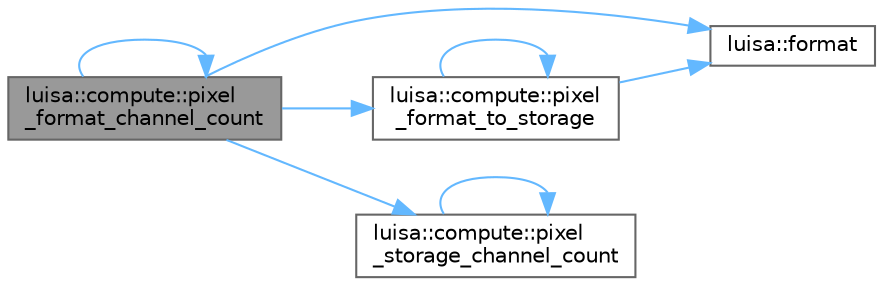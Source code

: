 digraph "luisa::compute::pixel_format_channel_count"
{
 // LATEX_PDF_SIZE
  bgcolor="transparent";
  edge [fontname=Helvetica,fontsize=10,labelfontname=Helvetica,labelfontsize=10];
  node [fontname=Helvetica,fontsize=10,shape=box,height=0.2,width=0.4];
  rankdir="LR";
  Node1 [id="Node000001",label="luisa::compute::pixel\l_format_channel_count",height=0.2,width=0.4,color="gray40", fillcolor="grey60", style="filled", fontcolor="black",tooltip=" "];
  Node1 -> Node2 [id="edge1_Node000001_Node000002",color="steelblue1",style="solid",tooltip=" "];
  Node2 [id="Node000002",label="luisa::format",height=0.2,width=0.4,color="grey40", fillcolor="white", style="filled",URL="$namespaceluisa.html#a29940ad11211d4d4c364461e2d6fa4e5",tooltip=" "];
  Node1 -> Node1 [id="edge2_Node000001_Node000001",color="steelblue1",style="solid",tooltip=" "];
  Node1 -> Node3 [id="edge3_Node000001_Node000003",color="steelblue1",style="solid",tooltip=" "];
  Node3 [id="Node000003",label="luisa::compute::pixel\l_format_to_storage",height=0.2,width=0.4,color="grey40", fillcolor="white", style="filled",URL="$namespaceluisa_1_1compute.html#a5858effef050543da45fa7e5aa737fb9",tooltip=" "];
  Node3 -> Node2 [id="edge4_Node000003_Node000002",color="steelblue1",style="solid",tooltip=" "];
  Node3 -> Node3 [id="edge5_Node000003_Node000003",color="steelblue1",style="solid",tooltip=" "];
  Node1 -> Node4 [id="edge6_Node000001_Node000004",color="steelblue1",style="solid",tooltip=" "];
  Node4 [id="Node000004",label="luisa::compute::pixel\l_storage_channel_count",height=0.2,width=0.4,color="grey40", fillcolor="white", style="filled",URL="$namespaceluisa_1_1compute.html#aa81f31069a786d3a6c0acfe0b29953e5",tooltip=" "];
  Node4 -> Node4 [id="edge7_Node000004_Node000004",color="steelblue1",style="solid",tooltip=" "];
}
